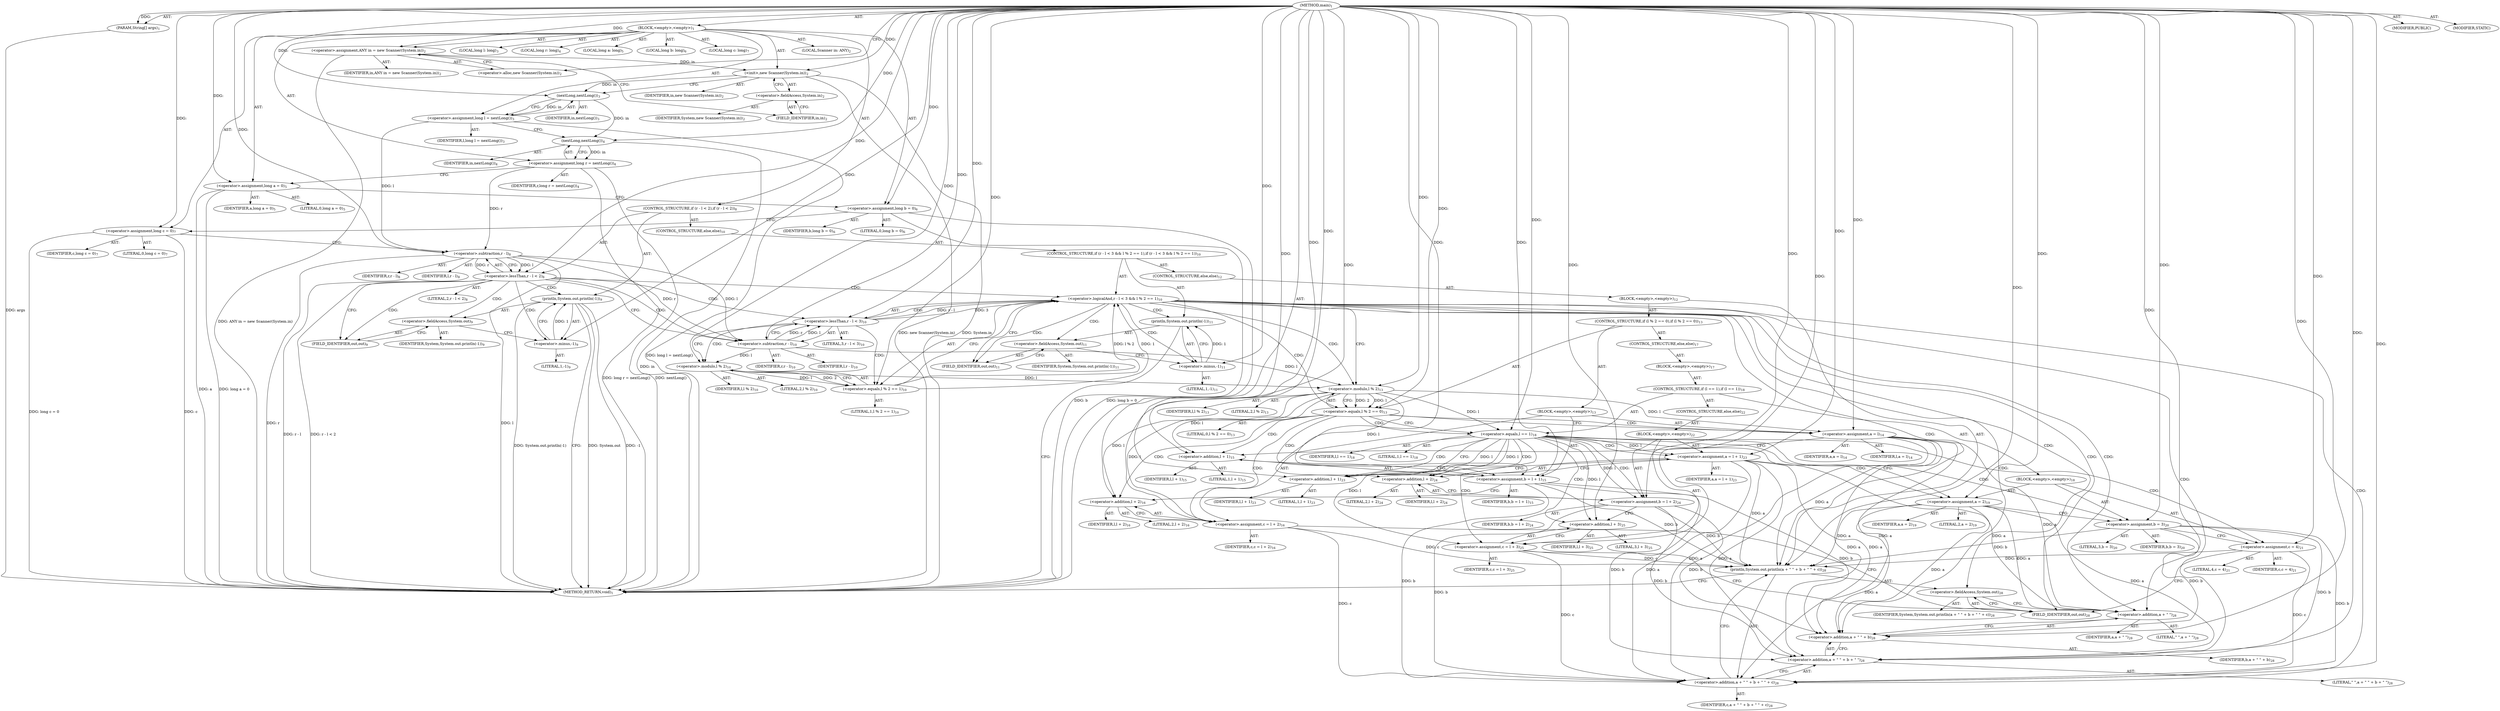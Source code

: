 digraph "main" {  
"19" [label = <(METHOD,main)<SUB>1</SUB>> ]
"20" [label = <(PARAM,String[] args)<SUB>1</SUB>> ]
"21" [label = <(BLOCK,&lt;empty&gt;,&lt;empty&gt;)<SUB>1</SUB>> ]
"4" [label = <(LOCAL,Scanner in: ANY)<SUB>2</SUB>> ]
"22" [label = <(&lt;operator&gt;.assignment,ANY in = new Scanner(System.in))<SUB>2</SUB>> ]
"23" [label = <(IDENTIFIER,in,ANY in = new Scanner(System.in))<SUB>2</SUB>> ]
"24" [label = <(&lt;operator&gt;.alloc,new Scanner(System.in))<SUB>2</SUB>> ]
"25" [label = <(&lt;init&gt;,new Scanner(System.in))<SUB>2</SUB>> ]
"3" [label = <(IDENTIFIER,in,new Scanner(System.in))<SUB>2</SUB>> ]
"26" [label = <(&lt;operator&gt;.fieldAccess,System.in)<SUB>2</SUB>> ]
"27" [label = <(IDENTIFIER,System,new Scanner(System.in))<SUB>2</SUB>> ]
"28" [label = <(FIELD_IDENTIFIER,in,in)<SUB>2</SUB>> ]
"29" [label = <(LOCAL,long l: long)<SUB>3</SUB>> ]
"30" [label = <(&lt;operator&gt;.assignment,long l = nextLong())<SUB>3</SUB>> ]
"31" [label = <(IDENTIFIER,l,long l = nextLong())<SUB>3</SUB>> ]
"32" [label = <(nextLong,nextLong())<SUB>3</SUB>> ]
"33" [label = <(IDENTIFIER,in,nextLong())<SUB>3</SUB>> ]
"34" [label = <(LOCAL,long r: long)<SUB>4</SUB>> ]
"35" [label = <(&lt;operator&gt;.assignment,long r = nextLong())<SUB>4</SUB>> ]
"36" [label = <(IDENTIFIER,r,long r = nextLong())<SUB>4</SUB>> ]
"37" [label = <(nextLong,nextLong())<SUB>4</SUB>> ]
"38" [label = <(IDENTIFIER,in,nextLong())<SUB>4</SUB>> ]
"39" [label = <(LOCAL,long a: long)<SUB>5</SUB>> ]
"40" [label = <(&lt;operator&gt;.assignment,long a = 0)<SUB>5</SUB>> ]
"41" [label = <(IDENTIFIER,a,long a = 0)<SUB>5</SUB>> ]
"42" [label = <(LITERAL,0,long a = 0)<SUB>5</SUB>> ]
"43" [label = <(LOCAL,long b: long)<SUB>6</SUB>> ]
"44" [label = <(&lt;operator&gt;.assignment,long b = 0)<SUB>6</SUB>> ]
"45" [label = <(IDENTIFIER,b,long b = 0)<SUB>6</SUB>> ]
"46" [label = <(LITERAL,0,long b = 0)<SUB>6</SUB>> ]
"47" [label = <(LOCAL,long c: long)<SUB>7</SUB>> ]
"48" [label = <(&lt;operator&gt;.assignment,long c = 0)<SUB>7</SUB>> ]
"49" [label = <(IDENTIFIER,c,long c = 0)<SUB>7</SUB>> ]
"50" [label = <(LITERAL,0,long c = 0)<SUB>7</SUB>> ]
"51" [label = <(CONTROL_STRUCTURE,if (r - l &lt; 2),if (r - l &lt; 2))<SUB>8</SUB>> ]
"52" [label = <(&lt;operator&gt;.lessThan,r - l &lt; 2)<SUB>8</SUB>> ]
"53" [label = <(&lt;operator&gt;.subtraction,r - l)<SUB>8</SUB>> ]
"54" [label = <(IDENTIFIER,r,r - l)<SUB>8</SUB>> ]
"55" [label = <(IDENTIFIER,l,r - l)<SUB>8</SUB>> ]
"56" [label = <(LITERAL,2,r - l &lt; 2)<SUB>8</SUB>> ]
"57" [label = <(println,System.out.println(-1))<SUB>9</SUB>> ]
"58" [label = <(&lt;operator&gt;.fieldAccess,System.out)<SUB>9</SUB>> ]
"59" [label = <(IDENTIFIER,System,System.out.println(-1))<SUB>9</SUB>> ]
"60" [label = <(FIELD_IDENTIFIER,out,out)<SUB>9</SUB>> ]
"61" [label = <(&lt;operator&gt;.minus,-1)<SUB>9</SUB>> ]
"62" [label = <(LITERAL,1,-1)<SUB>9</SUB>> ]
"63" [label = <(CONTROL_STRUCTURE,else,else)<SUB>10</SUB>> ]
"64" [label = <(CONTROL_STRUCTURE,if (r - l &lt; 3 &amp;&amp; l % 2 == 1),if (r - l &lt; 3 &amp;&amp; l % 2 == 1))<SUB>10</SUB>> ]
"65" [label = <(&lt;operator&gt;.logicalAnd,r - l &lt; 3 &amp;&amp; l % 2 == 1)<SUB>10</SUB>> ]
"66" [label = <(&lt;operator&gt;.lessThan,r - l &lt; 3)<SUB>10</SUB>> ]
"67" [label = <(&lt;operator&gt;.subtraction,r - l)<SUB>10</SUB>> ]
"68" [label = <(IDENTIFIER,r,r - l)<SUB>10</SUB>> ]
"69" [label = <(IDENTIFIER,l,r - l)<SUB>10</SUB>> ]
"70" [label = <(LITERAL,3,r - l &lt; 3)<SUB>10</SUB>> ]
"71" [label = <(&lt;operator&gt;.equals,l % 2 == 1)<SUB>10</SUB>> ]
"72" [label = <(&lt;operator&gt;.modulo,l % 2)<SUB>10</SUB>> ]
"73" [label = <(IDENTIFIER,l,l % 2)<SUB>10</SUB>> ]
"74" [label = <(LITERAL,2,l % 2)<SUB>10</SUB>> ]
"75" [label = <(LITERAL,1,l % 2 == 1)<SUB>10</SUB>> ]
"76" [label = <(println,System.out.println(-1))<SUB>11</SUB>> ]
"77" [label = <(&lt;operator&gt;.fieldAccess,System.out)<SUB>11</SUB>> ]
"78" [label = <(IDENTIFIER,System,System.out.println(-1))<SUB>11</SUB>> ]
"79" [label = <(FIELD_IDENTIFIER,out,out)<SUB>11</SUB>> ]
"80" [label = <(&lt;operator&gt;.minus,-1)<SUB>11</SUB>> ]
"81" [label = <(LITERAL,1,-1)<SUB>11</SUB>> ]
"82" [label = <(CONTROL_STRUCTURE,else,else)<SUB>12</SUB>> ]
"83" [label = <(BLOCK,&lt;empty&gt;,&lt;empty&gt;)<SUB>12</SUB>> ]
"84" [label = <(CONTROL_STRUCTURE,if (l % 2 == 0),if (l % 2 == 0))<SUB>13</SUB>> ]
"85" [label = <(&lt;operator&gt;.equals,l % 2 == 0)<SUB>13</SUB>> ]
"86" [label = <(&lt;operator&gt;.modulo,l % 2)<SUB>13</SUB>> ]
"87" [label = <(IDENTIFIER,l,l % 2)<SUB>13</SUB>> ]
"88" [label = <(LITERAL,2,l % 2)<SUB>13</SUB>> ]
"89" [label = <(LITERAL,0,l % 2 == 0)<SUB>13</SUB>> ]
"90" [label = <(BLOCK,&lt;empty&gt;,&lt;empty&gt;)<SUB>13</SUB>> ]
"91" [label = <(&lt;operator&gt;.assignment,a = l)<SUB>14</SUB>> ]
"92" [label = <(IDENTIFIER,a,a = l)<SUB>14</SUB>> ]
"93" [label = <(IDENTIFIER,l,a = l)<SUB>14</SUB>> ]
"94" [label = <(&lt;operator&gt;.assignment,b = l + 1)<SUB>15</SUB>> ]
"95" [label = <(IDENTIFIER,b,b = l + 1)<SUB>15</SUB>> ]
"96" [label = <(&lt;operator&gt;.addition,l + 1)<SUB>15</SUB>> ]
"97" [label = <(IDENTIFIER,l,l + 1)<SUB>15</SUB>> ]
"98" [label = <(LITERAL,1,l + 1)<SUB>15</SUB>> ]
"99" [label = <(&lt;operator&gt;.assignment,c = l + 2)<SUB>16</SUB>> ]
"100" [label = <(IDENTIFIER,c,c = l + 2)<SUB>16</SUB>> ]
"101" [label = <(&lt;operator&gt;.addition,l + 2)<SUB>16</SUB>> ]
"102" [label = <(IDENTIFIER,l,l + 2)<SUB>16</SUB>> ]
"103" [label = <(LITERAL,2,l + 2)<SUB>16</SUB>> ]
"104" [label = <(CONTROL_STRUCTURE,else,else)<SUB>17</SUB>> ]
"105" [label = <(BLOCK,&lt;empty&gt;,&lt;empty&gt;)<SUB>17</SUB>> ]
"106" [label = <(CONTROL_STRUCTURE,if (l == 1),if (l == 1))<SUB>18</SUB>> ]
"107" [label = <(&lt;operator&gt;.equals,l == 1)<SUB>18</SUB>> ]
"108" [label = <(IDENTIFIER,l,l == 1)<SUB>18</SUB>> ]
"109" [label = <(LITERAL,1,l == 1)<SUB>18</SUB>> ]
"110" [label = <(BLOCK,&lt;empty&gt;,&lt;empty&gt;)<SUB>18</SUB>> ]
"111" [label = <(&lt;operator&gt;.assignment,a = 2)<SUB>19</SUB>> ]
"112" [label = <(IDENTIFIER,a,a = 2)<SUB>19</SUB>> ]
"113" [label = <(LITERAL,2,a = 2)<SUB>19</SUB>> ]
"114" [label = <(&lt;operator&gt;.assignment,b = 3)<SUB>20</SUB>> ]
"115" [label = <(IDENTIFIER,b,b = 3)<SUB>20</SUB>> ]
"116" [label = <(LITERAL,3,b = 3)<SUB>20</SUB>> ]
"117" [label = <(&lt;operator&gt;.assignment,c = 4)<SUB>21</SUB>> ]
"118" [label = <(IDENTIFIER,c,c = 4)<SUB>21</SUB>> ]
"119" [label = <(LITERAL,4,c = 4)<SUB>21</SUB>> ]
"120" [label = <(CONTROL_STRUCTURE,else,else)<SUB>22</SUB>> ]
"121" [label = <(BLOCK,&lt;empty&gt;,&lt;empty&gt;)<SUB>22</SUB>> ]
"122" [label = <(&lt;operator&gt;.assignment,a = l + 1)<SUB>23</SUB>> ]
"123" [label = <(IDENTIFIER,a,a = l + 1)<SUB>23</SUB>> ]
"124" [label = <(&lt;operator&gt;.addition,l + 1)<SUB>23</SUB>> ]
"125" [label = <(IDENTIFIER,l,l + 1)<SUB>23</SUB>> ]
"126" [label = <(LITERAL,1,l + 1)<SUB>23</SUB>> ]
"127" [label = <(&lt;operator&gt;.assignment,b = l + 2)<SUB>24</SUB>> ]
"128" [label = <(IDENTIFIER,b,b = l + 2)<SUB>24</SUB>> ]
"129" [label = <(&lt;operator&gt;.addition,l + 2)<SUB>24</SUB>> ]
"130" [label = <(IDENTIFIER,l,l + 2)<SUB>24</SUB>> ]
"131" [label = <(LITERAL,2,l + 2)<SUB>24</SUB>> ]
"132" [label = <(&lt;operator&gt;.assignment,c = l + 3)<SUB>25</SUB>> ]
"133" [label = <(IDENTIFIER,c,c = l + 3)<SUB>25</SUB>> ]
"134" [label = <(&lt;operator&gt;.addition,l + 3)<SUB>25</SUB>> ]
"135" [label = <(IDENTIFIER,l,l + 3)<SUB>25</SUB>> ]
"136" [label = <(LITERAL,3,l + 3)<SUB>25</SUB>> ]
"137" [label = <(println,System.out.println(a + &quot; &quot; + b + &quot; &quot; + c))<SUB>28</SUB>> ]
"138" [label = <(&lt;operator&gt;.fieldAccess,System.out)<SUB>28</SUB>> ]
"139" [label = <(IDENTIFIER,System,System.out.println(a + &quot; &quot; + b + &quot; &quot; + c))<SUB>28</SUB>> ]
"140" [label = <(FIELD_IDENTIFIER,out,out)<SUB>28</SUB>> ]
"141" [label = <(&lt;operator&gt;.addition,a + &quot; &quot; + b + &quot; &quot; + c)<SUB>28</SUB>> ]
"142" [label = <(&lt;operator&gt;.addition,a + &quot; &quot; + b + &quot; &quot;)<SUB>28</SUB>> ]
"143" [label = <(&lt;operator&gt;.addition,a + &quot; &quot; + b)<SUB>28</SUB>> ]
"144" [label = <(&lt;operator&gt;.addition,a + &quot; &quot;)<SUB>28</SUB>> ]
"145" [label = <(IDENTIFIER,a,a + &quot; &quot;)<SUB>28</SUB>> ]
"146" [label = <(LITERAL,&quot; &quot;,a + &quot; &quot;)<SUB>28</SUB>> ]
"147" [label = <(IDENTIFIER,b,a + &quot; &quot; + b)<SUB>28</SUB>> ]
"148" [label = <(LITERAL,&quot; &quot;,a + &quot; &quot; + b + &quot; &quot;)<SUB>28</SUB>> ]
"149" [label = <(IDENTIFIER,c,a + &quot; &quot; + b + &quot; &quot; + c)<SUB>28</SUB>> ]
"150" [label = <(MODIFIER,PUBLIC)> ]
"151" [label = <(MODIFIER,STATIC)> ]
"152" [label = <(METHOD_RETURN,void)<SUB>1</SUB>> ]
  "19" -> "20"  [ label = "AST: "] 
  "19" -> "21"  [ label = "AST: "] 
  "19" -> "150"  [ label = "AST: "] 
  "19" -> "151"  [ label = "AST: "] 
  "19" -> "152"  [ label = "AST: "] 
  "21" -> "4"  [ label = "AST: "] 
  "21" -> "22"  [ label = "AST: "] 
  "21" -> "25"  [ label = "AST: "] 
  "21" -> "29"  [ label = "AST: "] 
  "21" -> "30"  [ label = "AST: "] 
  "21" -> "34"  [ label = "AST: "] 
  "21" -> "35"  [ label = "AST: "] 
  "21" -> "39"  [ label = "AST: "] 
  "21" -> "40"  [ label = "AST: "] 
  "21" -> "43"  [ label = "AST: "] 
  "21" -> "44"  [ label = "AST: "] 
  "21" -> "47"  [ label = "AST: "] 
  "21" -> "48"  [ label = "AST: "] 
  "21" -> "51"  [ label = "AST: "] 
  "22" -> "23"  [ label = "AST: "] 
  "22" -> "24"  [ label = "AST: "] 
  "25" -> "3"  [ label = "AST: "] 
  "25" -> "26"  [ label = "AST: "] 
  "26" -> "27"  [ label = "AST: "] 
  "26" -> "28"  [ label = "AST: "] 
  "30" -> "31"  [ label = "AST: "] 
  "30" -> "32"  [ label = "AST: "] 
  "32" -> "33"  [ label = "AST: "] 
  "35" -> "36"  [ label = "AST: "] 
  "35" -> "37"  [ label = "AST: "] 
  "37" -> "38"  [ label = "AST: "] 
  "40" -> "41"  [ label = "AST: "] 
  "40" -> "42"  [ label = "AST: "] 
  "44" -> "45"  [ label = "AST: "] 
  "44" -> "46"  [ label = "AST: "] 
  "48" -> "49"  [ label = "AST: "] 
  "48" -> "50"  [ label = "AST: "] 
  "51" -> "52"  [ label = "AST: "] 
  "51" -> "57"  [ label = "AST: "] 
  "51" -> "63"  [ label = "AST: "] 
  "52" -> "53"  [ label = "AST: "] 
  "52" -> "56"  [ label = "AST: "] 
  "53" -> "54"  [ label = "AST: "] 
  "53" -> "55"  [ label = "AST: "] 
  "57" -> "58"  [ label = "AST: "] 
  "57" -> "61"  [ label = "AST: "] 
  "58" -> "59"  [ label = "AST: "] 
  "58" -> "60"  [ label = "AST: "] 
  "61" -> "62"  [ label = "AST: "] 
  "63" -> "64"  [ label = "AST: "] 
  "64" -> "65"  [ label = "AST: "] 
  "64" -> "76"  [ label = "AST: "] 
  "64" -> "82"  [ label = "AST: "] 
  "65" -> "66"  [ label = "AST: "] 
  "65" -> "71"  [ label = "AST: "] 
  "66" -> "67"  [ label = "AST: "] 
  "66" -> "70"  [ label = "AST: "] 
  "67" -> "68"  [ label = "AST: "] 
  "67" -> "69"  [ label = "AST: "] 
  "71" -> "72"  [ label = "AST: "] 
  "71" -> "75"  [ label = "AST: "] 
  "72" -> "73"  [ label = "AST: "] 
  "72" -> "74"  [ label = "AST: "] 
  "76" -> "77"  [ label = "AST: "] 
  "76" -> "80"  [ label = "AST: "] 
  "77" -> "78"  [ label = "AST: "] 
  "77" -> "79"  [ label = "AST: "] 
  "80" -> "81"  [ label = "AST: "] 
  "82" -> "83"  [ label = "AST: "] 
  "83" -> "84"  [ label = "AST: "] 
  "83" -> "137"  [ label = "AST: "] 
  "84" -> "85"  [ label = "AST: "] 
  "84" -> "90"  [ label = "AST: "] 
  "84" -> "104"  [ label = "AST: "] 
  "85" -> "86"  [ label = "AST: "] 
  "85" -> "89"  [ label = "AST: "] 
  "86" -> "87"  [ label = "AST: "] 
  "86" -> "88"  [ label = "AST: "] 
  "90" -> "91"  [ label = "AST: "] 
  "90" -> "94"  [ label = "AST: "] 
  "90" -> "99"  [ label = "AST: "] 
  "91" -> "92"  [ label = "AST: "] 
  "91" -> "93"  [ label = "AST: "] 
  "94" -> "95"  [ label = "AST: "] 
  "94" -> "96"  [ label = "AST: "] 
  "96" -> "97"  [ label = "AST: "] 
  "96" -> "98"  [ label = "AST: "] 
  "99" -> "100"  [ label = "AST: "] 
  "99" -> "101"  [ label = "AST: "] 
  "101" -> "102"  [ label = "AST: "] 
  "101" -> "103"  [ label = "AST: "] 
  "104" -> "105"  [ label = "AST: "] 
  "105" -> "106"  [ label = "AST: "] 
  "106" -> "107"  [ label = "AST: "] 
  "106" -> "110"  [ label = "AST: "] 
  "106" -> "120"  [ label = "AST: "] 
  "107" -> "108"  [ label = "AST: "] 
  "107" -> "109"  [ label = "AST: "] 
  "110" -> "111"  [ label = "AST: "] 
  "110" -> "114"  [ label = "AST: "] 
  "110" -> "117"  [ label = "AST: "] 
  "111" -> "112"  [ label = "AST: "] 
  "111" -> "113"  [ label = "AST: "] 
  "114" -> "115"  [ label = "AST: "] 
  "114" -> "116"  [ label = "AST: "] 
  "117" -> "118"  [ label = "AST: "] 
  "117" -> "119"  [ label = "AST: "] 
  "120" -> "121"  [ label = "AST: "] 
  "121" -> "122"  [ label = "AST: "] 
  "121" -> "127"  [ label = "AST: "] 
  "121" -> "132"  [ label = "AST: "] 
  "122" -> "123"  [ label = "AST: "] 
  "122" -> "124"  [ label = "AST: "] 
  "124" -> "125"  [ label = "AST: "] 
  "124" -> "126"  [ label = "AST: "] 
  "127" -> "128"  [ label = "AST: "] 
  "127" -> "129"  [ label = "AST: "] 
  "129" -> "130"  [ label = "AST: "] 
  "129" -> "131"  [ label = "AST: "] 
  "132" -> "133"  [ label = "AST: "] 
  "132" -> "134"  [ label = "AST: "] 
  "134" -> "135"  [ label = "AST: "] 
  "134" -> "136"  [ label = "AST: "] 
  "137" -> "138"  [ label = "AST: "] 
  "137" -> "141"  [ label = "AST: "] 
  "138" -> "139"  [ label = "AST: "] 
  "138" -> "140"  [ label = "AST: "] 
  "141" -> "142"  [ label = "AST: "] 
  "141" -> "149"  [ label = "AST: "] 
  "142" -> "143"  [ label = "AST: "] 
  "142" -> "148"  [ label = "AST: "] 
  "143" -> "144"  [ label = "AST: "] 
  "143" -> "147"  [ label = "AST: "] 
  "144" -> "145"  [ label = "AST: "] 
  "144" -> "146"  [ label = "AST: "] 
  "22" -> "28"  [ label = "CFG: "] 
  "25" -> "32"  [ label = "CFG: "] 
  "30" -> "37"  [ label = "CFG: "] 
  "35" -> "40"  [ label = "CFG: "] 
  "40" -> "44"  [ label = "CFG: "] 
  "44" -> "48"  [ label = "CFG: "] 
  "48" -> "53"  [ label = "CFG: "] 
  "24" -> "22"  [ label = "CFG: "] 
  "26" -> "25"  [ label = "CFG: "] 
  "32" -> "30"  [ label = "CFG: "] 
  "37" -> "35"  [ label = "CFG: "] 
  "52" -> "60"  [ label = "CFG: "] 
  "52" -> "67"  [ label = "CFG: "] 
  "57" -> "152"  [ label = "CFG: "] 
  "28" -> "26"  [ label = "CFG: "] 
  "53" -> "52"  [ label = "CFG: "] 
  "58" -> "61"  [ label = "CFG: "] 
  "61" -> "57"  [ label = "CFG: "] 
  "60" -> "58"  [ label = "CFG: "] 
  "65" -> "79"  [ label = "CFG: "] 
  "65" -> "86"  [ label = "CFG: "] 
  "76" -> "152"  [ label = "CFG: "] 
  "66" -> "65"  [ label = "CFG: "] 
  "66" -> "72"  [ label = "CFG: "] 
  "71" -> "65"  [ label = "CFG: "] 
  "77" -> "80"  [ label = "CFG: "] 
  "80" -> "76"  [ label = "CFG: "] 
  "67" -> "66"  [ label = "CFG: "] 
  "72" -> "71"  [ label = "CFG: "] 
  "79" -> "77"  [ label = "CFG: "] 
  "137" -> "152"  [ label = "CFG: "] 
  "85" -> "91"  [ label = "CFG: "] 
  "85" -> "107"  [ label = "CFG: "] 
  "138" -> "144"  [ label = "CFG: "] 
  "141" -> "137"  [ label = "CFG: "] 
  "86" -> "85"  [ label = "CFG: "] 
  "91" -> "96"  [ label = "CFG: "] 
  "94" -> "101"  [ label = "CFG: "] 
  "99" -> "140"  [ label = "CFG: "] 
  "140" -> "138"  [ label = "CFG: "] 
  "142" -> "141"  [ label = "CFG: "] 
  "96" -> "94"  [ label = "CFG: "] 
  "101" -> "99"  [ label = "CFG: "] 
  "143" -> "142"  [ label = "CFG: "] 
  "107" -> "111"  [ label = "CFG: "] 
  "107" -> "124"  [ label = "CFG: "] 
  "144" -> "143"  [ label = "CFG: "] 
  "111" -> "114"  [ label = "CFG: "] 
  "114" -> "117"  [ label = "CFG: "] 
  "117" -> "140"  [ label = "CFG: "] 
  "122" -> "129"  [ label = "CFG: "] 
  "127" -> "134"  [ label = "CFG: "] 
  "132" -> "140"  [ label = "CFG: "] 
  "124" -> "122"  [ label = "CFG: "] 
  "129" -> "127"  [ label = "CFG: "] 
  "134" -> "132"  [ label = "CFG: "] 
  "19" -> "24"  [ label = "CFG: "] 
  "20" -> "152"  [ label = "DDG: args"] 
  "22" -> "152"  [ label = "DDG: ANY in = new Scanner(System.in)"] 
  "25" -> "152"  [ label = "DDG: System.in"] 
  "25" -> "152"  [ label = "DDG: new Scanner(System.in)"] 
  "30" -> "152"  [ label = "DDG: long l = nextLong()"] 
  "37" -> "152"  [ label = "DDG: in"] 
  "35" -> "152"  [ label = "DDG: nextLong()"] 
  "35" -> "152"  [ label = "DDG: long r = nextLong()"] 
  "40" -> "152"  [ label = "DDG: a"] 
  "40" -> "152"  [ label = "DDG: long a = 0"] 
  "44" -> "152"  [ label = "DDG: b"] 
  "44" -> "152"  [ label = "DDG: long b = 0"] 
  "48" -> "152"  [ label = "DDG: c"] 
  "48" -> "152"  [ label = "DDG: long c = 0"] 
  "53" -> "152"  [ label = "DDG: r"] 
  "53" -> "152"  [ label = "DDG: l"] 
  "52" -> "152"  [ label = "DDG: r - l"] 
  "52" -> "152"  [ label = "DDG: r - l &lt; 2"] 
  "57" -> "152"  [ label = "DDG: System.out"] 
  "57" -> "152"  [ label = "DDG: -1"] 
  "57" -> "152"  [ label = "DDG: System.out.println(-1)"] 
  "19" -> "20"  [ label = "DDG: "] 
  "19" -> "22"  [ label = "DDG: "] 
  "32" -> "30"  [ label = "DDG: in"] 
  "37" -> "35"  [ label = "DDG: in"] 
  "19" -> "40"  [ label = "DDG: "] 
  "19" -> "44"  [ label = "DDG: "] 
  "19" -> "48"  [ label = "DDG: "] 
  "22" -> "25"  [ label = "DDG: in"] 
  "19" -> "25"  [ label = "DDG: "] 
  "25" -> "32"  [ label = "DDG: in"] 
  "19" -> "32"  [ label = "DDG: "] 
  "32" -> "37"  [ label = "DDG: in"] 
  "19" -> "37"  [ label = "DDG: "] 
  "53" -> "52"  [ label = "DDG: r"] 
  "53" -> "52"  [ label = "DDG: l"] 
  "19" -> "52"  [ label = "DDG: "] 
  "61" -> "57"  [ label = "DDG: 1"] 
  "35" -> "53"  [ label = "DDG: r"] 
  "19" -> "53"  [ label = "DDG: "] 
  "30" -> "53"  [ label = "DDG: l"] 
  "19" -> "61"  [ label = "DDG: "] 
  "66" -> "65"  [ label = "DDG: r - l"] 
  "66" -> "65"  [ label = "DDG: 3"] 
  "71" -> "65"  [ label = "DDG: l % 2"] 
  "71" -> "65"  [ label = "DDG: 1"] 
  "80" -> "76"  [ label = "DDG: 1"] 
  "67" -> "66"  [ label = "DDG: r"] 
  "67" -> "66"  [ label = "DDG: l"] 
  "19" -> "66"  [ label = "DDG: "] 
  "72" -> "71"  [ label = "DDG: l"] 
  "72" -> "71"  [ label = "DDG: 2"] 
  "19" -> "71"  [ label = "DDG: "] 
  "19" -> "80"  [ label = "DDG: "] 
  "53" -> "67"  [ label = "DDG: r"] 
  "19" -> "67"  [ label = "DDG: "] 
  "53" -> "67"  [ label = "DDG: l"] 
  "67" -> "72"  [ label = "DDG: l"] 
  "19" -> "72"  [ label = "DDG: "] 
  "122" -> "137"  [ label = "DDG: a"] 
  "111" -> "137"  [ label = "DDG: a"] 
  "91" -> "137"  [ label = "DDG: a"] 
  "19" -> "137"  [ label = "DDG: "] 
  "127" -> "137"  [ label = "DDG: b"] 
  "114" -> "137"  [ label = "DDG: b"] 
  "94" -> "137"  [ label = "DDG: b"] 
  "132" -> "137"  [ label = "DDG: c"] 
  "117" -> "137"  [ label = "DDG: c"] 
  "99" -> "137"  [ label = "DDG: c"] 
  "86" -> "85"  [ label = "DDG: l"] 
  "86" -> "85"  [ label = "DDG: 2"] 
  "19" -> "85"  [ label = "DDG: "] 
  "86" -> "91"  [ label = "DDG: l"] 
  "19" -> "91"  [ label = "DDG: "] 
  "19" -> "94"  [ label = "DDG: "] 
  "86" -> "94"  [ label = "DDG: l"] 
  "19" -> "99"  [ label = "DDG: "] 
  "86" -> "99"  [ label = "DDG: l"] 
  "122" -> "141"  [ label = "DDG: a"] 
  "111" -> "141"  [ label = "DDG: a"] 
  "91" -> "141"  [ label = "DDG: a"] 
  "19" -> "141"  [ label = "DDG: "] 
  "127" -> "141"  [ label = "DDG: b"] 
  "114" -> "141"  [ label = "DDG: b"] 
  "94" -> "141"  [ label = "DDG: b"] 
  "132" -> "141"  [ label = "DDG: c"] 
  "117" -> "141"  [ label = "DDG: c"] 
  "99" -> "141"  [ label = "DDG: c"] 
  "67" -> "86"  [ label = "DDG: l"] 
  "72" -> "86"  [ label = "DDG: l"] 
  "19" -> "86"  [ label = "DDG: "] 
  "122" -> "142"  [ label = "DDG: a"] 
  "111" -> "142"  [ label = "DDG: a"] 
  "91" -> "142"  [ label = "DDG: a"] 
  "19" -> "142"  [ label = "DDG: "] 
  "127" -> "142"  [ label = "DDG: b"] 
  "114" -> "142"  [ label = "DDG: b"] 
  "94" -> "142"  [ label = "DDG: b"] 
  "19" -> "96"  [ label = "DDG: "] 
  "86" -> "96"  [ label = "DDG: l"] 
  "19" -> "101"  [ label = "DDG: "] 
  "86" -> "101"  [ label = "DDG: l"] 
  "122" -> "143"  [ label = "DDG: a"] 
  "111" -> "143"  [ label = "DDG: a"] 
  "91" -> "143"  [ label = "DDG: a"] 
  "19" -> "143"  [ label = "DDG: "] 
  "127" -> "143"  [ label = "DDG: b"] 
  "114" -> "143"  [ label = "DDG: b"] 
  "94" -> "143"  [ label = "DDG: b"] 
  "86" -> "107"  [ label = "DDG: l"] 
  "19" -> "107"  [ label = "DDG: "] 
  "19" -> "111"  [ label = "DDG: "] 
  "19" -> "114"  [ label = "DDG: "] 
  "19" -> "117"  [ label = "DDG: "] 
  "122" -> "144"  [ label = "DDG: a"] 
  "111" -> "144"  [ label = "DDG: a"] 
  "91" -> "144"  [ label = "DDG: a"] 
  "19" -> "144"  [ label = "DDG: "] 
  "107" -> "122"  [ label = "DDG: l"] 
  "19" -> "122"  [ label = "DDG: "] 
  "19" -> "127"  [ label = "DDG: "] 
  "107" -> "127"  [ label = "DDG: l"] 
  "19" -> "132"  [ label = "DDG: "] 
  "107" -> "132"  [ label = "DDG: l"] 
  "107" -> "124"  [ label = "DDG: l"] 
  "19" -> "124"  [ label = "DDG: "] 
  "19" -> "129"  [ label = "DDG: "] 
  "107" -> "129"  [ label = "DDG: l"] 
  "19" -> "134"  [ label = "DDG: "] 
  "107" -> "134"  [ label = "DDG: l"] 
  "52" -> "60"  [ label = "CDG: "] 
  "52" -> "57"  [ label = "CDG: "] 
  "52" -> "66"  [ label = "CDG: "] 
  "52" -> "67"  [ label = "CDG: "] 
  "52" -> "65"  [ label = "CDG: "] 
  "52" -> "58"  [ label = "CDG: "] 
  "52" -> "61"  [ label = "CDG: "] 
  "65" -> "141"  [ label = "CDG: "] 
  "65" -> "77"  [ label = "CDG: "] 
  "65" -> "85"  [ label = "CDG: "] 
  "65" -> "142"  [ label = "CDG: "] 
  "65" -> "76"  [ label = "CDG: "] 
  "65" -> "144"  [ label = "CDG: "] 
  "65" -> "138"  [ label = "CDG: "] 
  "65" -> "140"  [ label = "CDG: "] 
  "65" -> "143"  [ label = "CDG: "] 
  "65" -> "137"  [ label = "CDG: "] 
  "65" -> "79"  [ label = "CDG: "] 
  "65" -> "80"  [ label = "CDG: "] 
  "65" -> "86"  [ label = "CDG: "] 
  "66" -> "72"  [ label = "CDG: "] 
  "66" -> "71"  [ label = "CDG: "] 
  "85" -> "107"  [ label = "CDG: "] 
  "85" -> "94"  [ label = "CDG: "] 
  "85" -> "96"  [ label = "CDG: "] 
  "85" -> "99"  [ label = "CDG: "] 
  "85" -> "91"  [ label = "CDG: "] 
  "85" -> "101"  [ label = "CDG: "] 
  "107" -> "122"  [ label = "CDG: "] 
  "107" -> "114"  [ label = "CDG: "] 
  "107" -> "132"  [ label = "CDG: "] 
  "107" -> "129"  [ label = "CDG: "] 
  "107" -> "134"  [ label = "CDG: "] 
  "107" -> "117"  [ label = "CDG: "] 
  "107" -> "127"  [ label = "CDG: "] 
  "107" -> "124"  [ label = "CDG: "] 
  "107" -> "111"  [ label = "CDG: "] 
}
